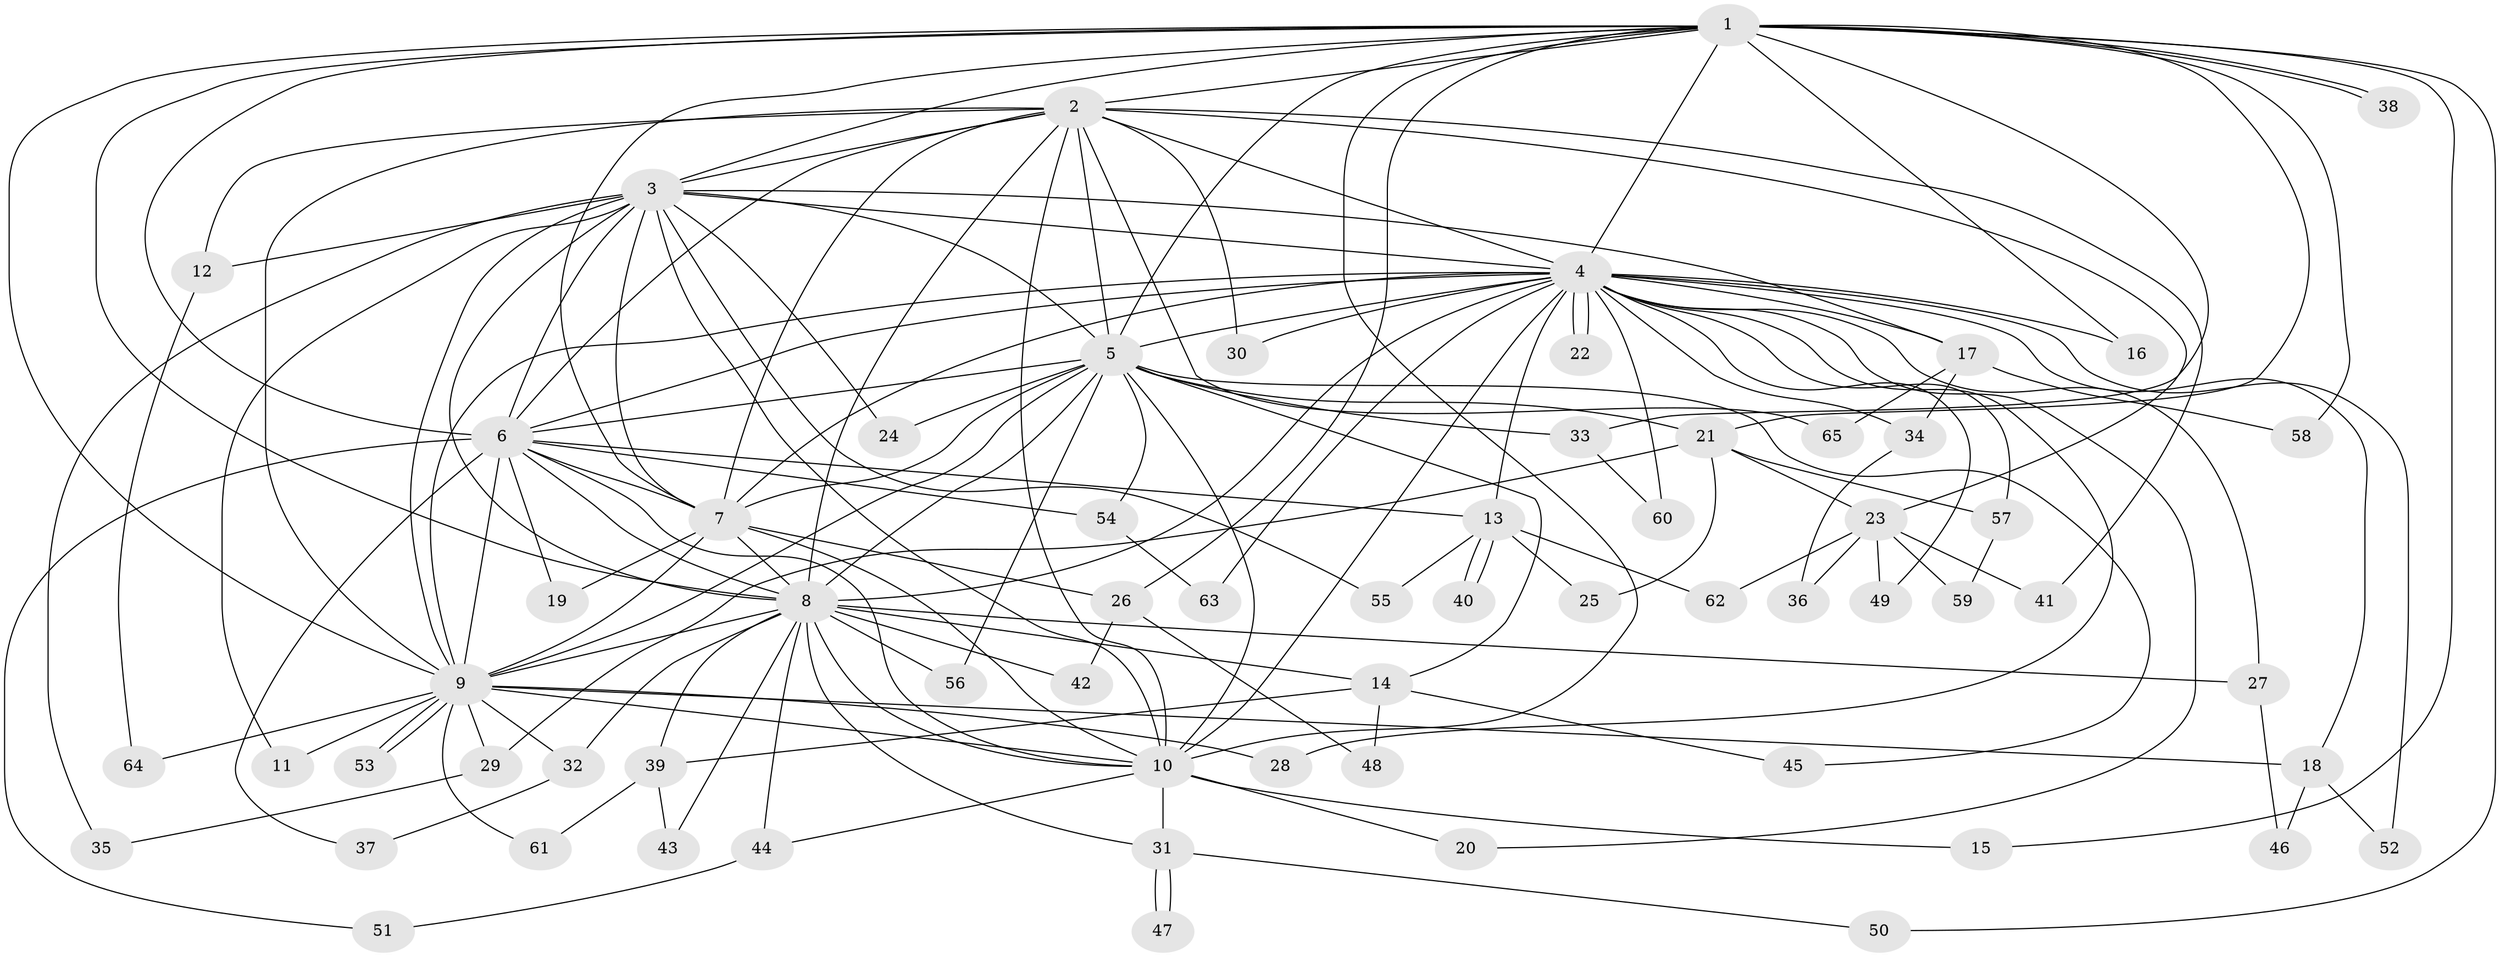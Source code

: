 // coarse degree distribution, {15: 0.024390243902439025, 20: 0.024390243902439025, 9: 0.04878048780487805, 17: 0.024390243902439025, 10: 0.024390243902439025, 12: 0.024390243902439025, 3: 0.1951219512195122, 6: 0.04878048780487805, 2: 0.36585365853658536, 5: 0.024390243902439025, 4: 0.07317073170731707, 1: 0.12195121951219512}
// Generated by graph-tools (version 1.1) at 2025/49/03/04/25 22:49:32]
// undirected, 65 vertices, 155 edges
graph export_dot {
  node [color=gray90,style=filled];
  1;
  2;
  3;
  4;
  5;
  6;
  7;
  8;
  9;
  10;
  11;
  12;
  13;
  14;
  15;
  16;
  17;
  18;
  19;
  20;
  21;
  22;
  23;
  24;
  25;
  26;
  27;
  28;
  29;
  30;
  31;
  32;
  33;
  34;
  35;
  36;
  37;
  38;
  39;
  40;
  41;
  42;
  43;
  44;
  45;
  46;
  47;
  48;
  49;
  50;
  51;
  52;
  53;
  54;
  55;
  56;
  57;
  58;
  59;
  60;
  61;
  62;
  63;
  64;
  65;
  1 -- 2;
  1 -- 3;
  1 -- 4;
  1 -- 5;
  1 -- 6;
  1 -- 7;
  1 -- 8;
  1 -- 9;
  1 -- 10;
  1 -- 15;
  1 -- 16;
  1 -- 21;
  1 -- 26;
  1 -- 33;
  1 -- 38;
  1 -- 38;
  1 -- 50;
  1 -- 58;
  2 -- 3;
  2 -- 4;
  2 -- 5;
  2 -- 6;
  2 -- 7;
  2 -- 8;
  2 -- 9;
  2 -- 10;
  2 -- 12;
  2 -- 23;
  2 -- 30;
  2 -- 41;
  2 -- 65;
  3 -- 4;
  3 -- 5;
  3 -- 6;
  3 -- 7;
  3 -- 8;
  3 -- 9;
  3 -- 10;
  3 -- 11;
  3 -- 12;
  3 -- 17;
  3 -- 24;
  3 -- 35;
  3 -- 55;
  4 -- 5;
  4 -- 6;
  4 -- 7;
  4 -- 8;
  4 -- 9;
  4 -- 10;
  4 -- 13;
  4 -- 16;
  4 -- 17;
  4 -- 18;
  4 -- 20;
  4 -- 22;
  4 -- 22;
  4 -- 27;
  4 -- 28;
  4 -- 30;
  4 -- 34;
  4 -- 49;
  4 -- 52;
  4 -- 57;
  4 -- 60;
  4 -- 63;
  5 -- 6;
  5 -- 7;
  5 -- 8;
  5 -- 9;
  5 -- 10;
  5 -- 14;
  5 -- 21;
  5 -- 24;
  5 -- 33;
  5 -- 45;
  5 -- 54;
  5 -- 56;
  6 -- 7;
  6 -- 8;
  6 -- 9;
  6 -- 10;
  6 -- 13;
  6 -- 19;
  6 -- 37;
  6 -- 51;
  6 -- 54;
  7 -- 8;
  7 -- 9;
  7 -- 10;
  7 -- 19;
  7 -- 26;
  8 -- 9;
  8 -- 10;
  8 -- 14;
  8 -- 27;
  8 -- 31;
  8 -- 32;
  8 -- 39;
  8 -- 42;
  8 -- 43;
  8 -- 44;
  8 -- 56;
  9 -- 10;
  9 -- 11;
  9 -- 18;
  9 -- 28;
  9 -- 29;
  9 -- 32;
  9 -- 53;
  9 -- 53;
  9 -- 61;
  9 -- 64;
  10 -- 15;
  10 -- 20;
  10 -- 31;
  10 -- 44;
  12 -- 64;
  13 -- 25;
  13 -- 40;
  13 -- 40;
  13 -- 55;
  13 -- 62;
  14 -- 39;
  14 -- 45;
  14 -- 48;
  17 -- 34;
  17 -- 58;
  17 -- 65;
  18 -- 46;
  18 -- 52;
  21 -- 23;
  21 -- 25;
  21 -- 29;
  21 -- 57;
  23 -- 36;
  23 -- 41;
  23 -- 49;
  23 -- 59;
  23 -- 62;
  26 -- 42;
  26 -- 48;
  27 -- 46;
  29 -- 35;
  31 -- 47;
  31 -- 47;
  31 -- 50;
  32 -- 37;
  33 -- 60;
  34 -- 36;
  39 -- 43;
  39 -- 61;
  44 -- 51;
  54 -- 63;
  57 -- 59;
}
